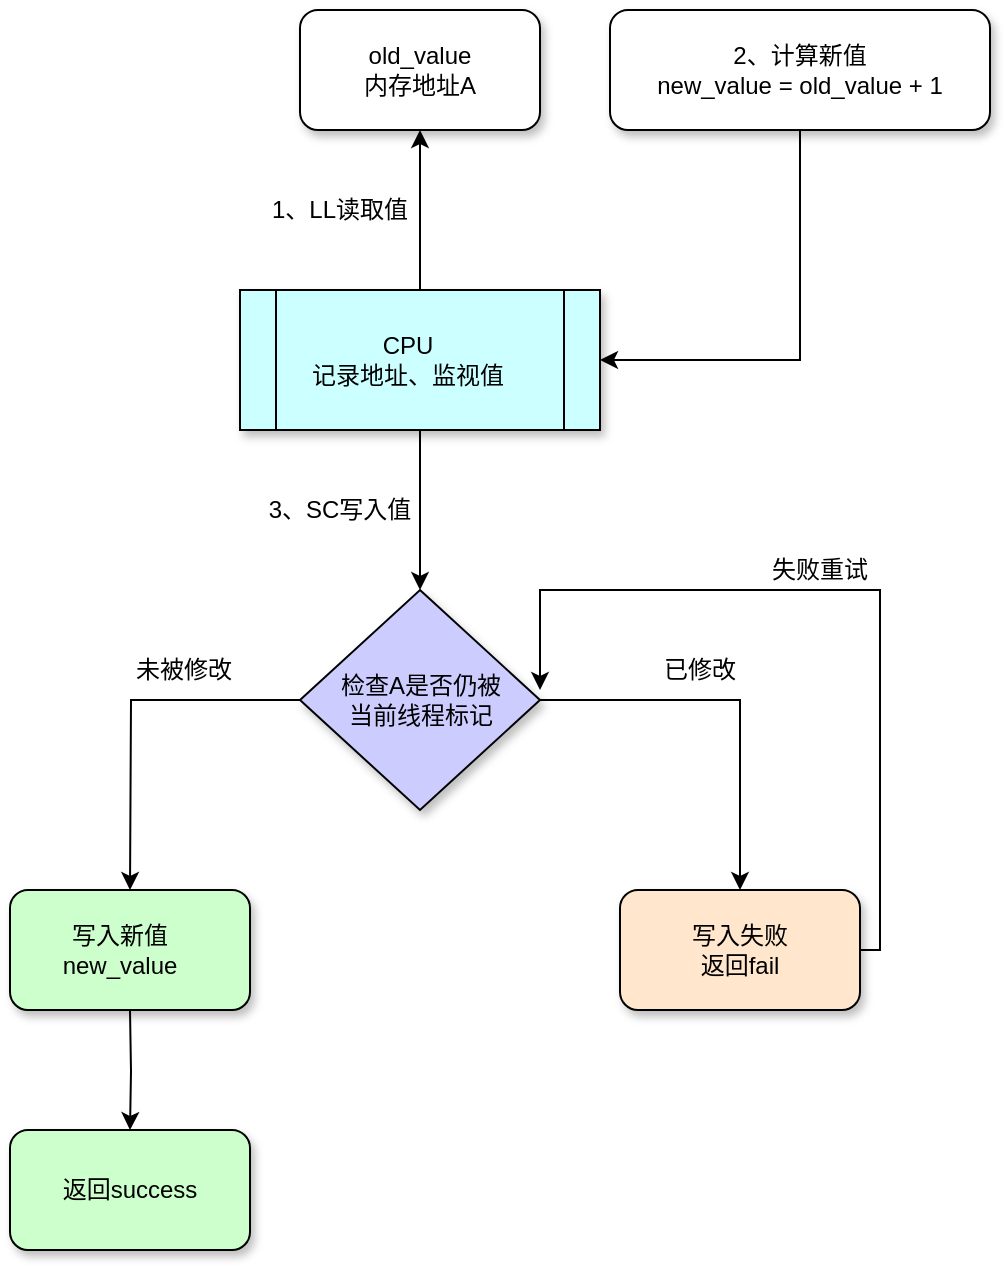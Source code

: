 <mxfile version="27.2.0">
  <diagram name="第 1 页" id="N6TFMFzziJsD8SJ4GxrR">
    <mxGraphModel dx="1206" dy="526" grid="1" gridSize="10" guides="1" tooltips="1" connect="1" arrows="1" fold="1" page="1" pageScale="1" pageWidth="827" pageHeight="1169" math="0" shadow="0">
      <root>
        <mxCell id="0" />
        <mxCell id="1" parent="0" />
        <mxCell id="SpDzLJsOlOCGqAqB04Pd-34" value="" style="rounded=1;whiteSpace=wrap;html=1;shadow=1;" vertex="1" parent="1">
          <mxGeometry x="310" y="290" width="120" height="60" as="geometry" />
        </mxCell>
        <mxCell id="SpDzLJsOlOCGqAqB04Pd-35" value="old_value&lt;div&gt;内存地址A&lt;br&gt;&lt;/div&gt;" style="text;strokeColor=none;align=center;fillColor=none;html=1;verticalAlign=middle;whiteSpace=wrap;rounded=0;" vertex="1" parent="1">
          <mxGeometry x="335" y="305" width="70" height="30" as="geometry" />
        </mxCell>
        <mxCell id="SpDzLJsOlOCGqAqB04Pd-55" style="edgeStyle=orthogonalEdgeStyle;rounded=0;orthogonalLoop=1;jettySize=auto;html=1;entryX=0.5;entryY=0;entryDx=0;entryDy=0;" edge="1" parent="1" target="SpDzLJsOlOCGqAqB04Pd-51">
          <mxGeometry relative="1" as="geometry">
            <mxPoint x="225" y="790" as="sourcePoint" />
          </mxGeometry>
        </mxCell>
        <mxCell id="SpDzLJsOlOCGqAqB04Pd-44" style="edgeStyle=orthogonalEdgeStyle;rounded=0;orthogonalLoop=1;jettySize=auto;html=1;entryX=0.5;entryY=0;entryDx=0;entryDy=0;" edge="1" parent="1" source="SpDzLJsOlOCGqAqB04Pd-38" target="SpDzLJsOlOCGqAqB04Pd-42">
          <mxGeometry relative="1" as="geometry" />
        </mxCell>
        <mxCell id="SpDzLJsOlOCGqAqB04Pd-82" style="edgeStyle=orthogonalEdgeStyle;rounded=0;orthogonalLoop=1;jettySize=auto;html=1;exitX=0.5;exitY=0;exitDx=0;exitDy=0;entryX=0.5;entryY=1;entryDx=0;entryDy=0;" edge="1" parent="1" source="SpDzLJsOlOCGqAqB04Pd-38" target="SpDzLJsOlOCGqAqB04Pd-34">
          <mxGeometry relative="1" as="geometry" />
        </mxCell>
        <mxCell id="SpDzLJsOlOCGqAqB04Pd-38" value="" style="shape=process;whiteSpace=wrap;html=1;backgroundOutline=1;fillColor=#CCFFFF;shadow=1;" vertex="1" parent="1">
          <mxGeometry x="280" y="430" width="180" height="70" as="geometry" />
        </mxCell>
        <mxCell id="SpDzLJsOlOCGqAqB04Pd-39" value="CPU&lt;div&gt;记录地址、监视值&lt;/div&gt;" style="text;strokeColor=none;align=center;fillColor=none;html=1;verticalAlign=middle;whiteSpace=wrap;rounded=0;" vertex="1" parent="1">
          <mxGeometry x="314" y="447.5" width="100" height="35" as="geometry" />
        </mxCell>
        <mxCell id="SpDzLJsOlOCGqAqB04Pd-41" value="1、LL读取值" style="text;strokeColor=none;align=center;fillColor=none;html=1;verticalAlign=middle;whiteSpace=wrap;rounded=0;" vertex="1" parent="1">
          <mxGeometry x="290" y="380" width="80" height="20" as="geometry" />
        </mxCell>
        <mxCell id="SpDzLJsOlOCGqAqB04Pd-47" style="edgeStyle=orthogonalEdgeStyle;rounded=0;orthogonalLoop=1;jettySize=auto;html=1;exitX=0;exitY=0.5;exitDx=0;exitDy=0;entryX=0.5;entryY=0;entryDx=0;entryDy=0;" edge="1" parent="1" source="SpDzLJsOlOCGqAqB04Pd-42">
          <mxGeometry relative="1" as="geometry">
            <mxPoint x="225" y="730" as="targetPoint" />
          </mxGeometry>
        </mxCell>
        <mxCell id="SpDzLJsOlOCGqAqB04Pd-64" style="edgeStyle=orthogonalEdgeStyle;rounded=0;orthogonalLoop=1;jettySize=auto;html=1;exitX=1;exitY=0.5;exitDx=0;exitDy=0;entryX=0.5;entryY=0;entryDx=0;entryDy=0;" edge="1" parent="1" source="SpDzLJsOlOCGqAqB04Pd-42" target="SpDzLJsOlOCGqAqB04Pd-56">
          <mxGeometry relative="1" as="geometry" />
        </mxCell>
        <mxCell id="SpDzLJsOlOCGqAqB04Pd-42" value="" style="rhombus;whiteSpace=wrap;html=1;fillColor=#CCCCFF;shadow=1;" vertex="1" parent="1">
          <mxGeometry x="310" y="580" width="120" height="110" as="geometry" />
        </mxCell>
        <mxCell id="SpDzLJsOlOCGqAqB04Pd-43" value="检查A是否仍被&lt;div&gt;当前线程标记&lt;/div&gt;" style="text;strokeColor=none;align=center;fillColor=none;html=1;verticalAlign=middle;whiteSpace=wrap;rounded=0;" vertex="1" parent="1">
          <mxGeometry x="327.5" y="620" width="85" height="30" as="geometry" />
        </mxCell>
        <mxCell id="SpDzLJsOlOCGqAqB04Pd-48" value="未被修改" style="text;strokeColor=none;align=center;fillColor=none;html=1;verticalAlign=middle;whiteSpace=wrap;rounded=0;" vertex="1" parent="1">
          <mxGeometry x="224" y="610" width="56" height="20" as="geometry" />
        </mxCell>
        <mxCell id="SpDzLJsOlOCGqAqB04Pd-51" value="" style="rounded=1;whiteSpace=wrap;html=1;shadow=1;fillColor=#CCFFCC;" vertex="1" parent="1">
          <mxGeometry x="165" y="850" width="120" height="60" as="geometry" />
        </mxCell>
        <mxCell id="SpDzLJsOlOCGqAqB04Pd-52" value="返回success" style="text;strokeColor=none;align=center;fillColor=none;html=1;verticalAlign=middle;whiteSpace=wrap;rounded=0;" vertex="1" parent="1">
          <mxGeometry x="190" y="870" width="70" height="20" as="geometry" />
        </mxCell>
        <mxCell id="SpDzLJsOlOCGqAqB04Pd-65" style="edgeStyle=orthogonalEdgeStyle;rounded=0;orthogonalLoop=1;jettySize=auto;html=1;exitX=1;exitY=0.5;exitDx=0;exitDy=0;" edge="1" parent="1" source="SpDzLJsOlOCGqAqB04Pd-56">
          <mxGeometry relative="1" as="geometry">
            <mxPoint x="430" y="630" as="targetPoint" />
            <Array as="points">
              <mxPoint x="600" y="760" />
              <mxPoint x="600" y="580" />
              <mxPoint x="430" y="580" />
            </Array>
          </mxGeometry>
        </mxCell>
        <mxCell id="SpDzLJsOlOCGqAqB04Pd-56" value="" style="rounded=1;whiteSpace=wrap;html=1;shadow=1;fillColor=#FFE6CC;" vertex="1" parent="1">
          <mxGeometry x="470" y="730" width="120" height="60" as="geometry" />
        </mxCell>
        <mxCell id="SpDzLJsOlOCGqAqB04Pd-58" value="已修改" style="text;strokeColor=none;align=center;fillColor=none;html=1;verticalAlign=middle;whiteSpace=wrap;rounded=0;" vertex="1" parent="1">
          <mxGeometry x="490" y="610" width="40" height="20" as="geometry" />
        </mxCell>
        <mxCell id="SpDzLJsOlOCGqAqB04Pd-59" value="写入失败&lt;div&gt;返回fail&lt;/div&gt;" style="text;strokeColor=none;align=center;fillColor=none;html=1;verticalAlign=middle;whiteSpace=wrap;rounded=0;" vertex="1" parent="1">
          <mxGeometry x="500" y="745" width="60" height="30" as="geometry" />
        </mxCell>
        <mxCell id="SpDzLJsOlOCGqAqB04Pd-60" value="3、SC写入值" style="text;strokeColor=none;align=center;fillColor=none;html=1;verticalAlign=middle;whiteSpace=wrap;rounded=0;" vertex="1" parent="1">
          <mxGeometry x="290" y="530" width="80" height="20" as="geometry" />
        </mxCell>
        <mxCell id="SpDzLJsOlOCGqAqB04Pd-66" value="失败重试" style="text;strokeColor=none;align=center;fillColor=none;html=1;verticalAlign=middle;whiteSpace=wrap;rounded=0;" vertex="1" parent="1">
          <mxGeometry x="540" y="560" width="60" height="20" as="geometry" />
        </mxCell>
        <mxCell id="SpDzLJsOlOCGqAqB04Pd-80" style="edgeStyle=orthogonalEdgeStyle;rounded=0;orthogonalLoop=1;jettySize=auto;html=1;exitX=0.5;exitY=1;exitDx=0;exitDy=0;entryX=1;entryY=0.5;entryDx=0;entryDy=0;" edge="1" parent="1" source="SpDzLJsOlOCGqAqB04Pd-71" target="SpDzLJsOlOCGqAqB04Pd-38">
          <mxGeometry relative="1" as="geometry" />
        </mxCell>
        <mxCell id="SpDzLJsOlOCGqAqB04Pd-71" value="" style="rounded=1;whiteSpace=wrap;html=1;shadow=1;" vertex="1" parent="1">
          <mxGeometry x="465" y="290" width="190" height="60" as="geometry" />
        </mxCell>
        <mxCell id="SpDzLJsOlOCGqAqB04Pd-72" value="2、计算新值&lt;div&gt;new_value = old_value + 1&lt;/div&gt;" style="text;strokeColor=none;align=center;fillColor=none;html=1;verticalAlign=middle;whiteSpace=wrap;rounded=0;" vertex="1" parent="1">
          <mxGeometry x="480" y="305" width="160" height="30" as="geometry" />
        </mxCell>
        <mxCell id="SpDzLJsOlOCGqAqB04Pd-74" value="" style="rounded=1;whiteSpace=wrap;html=1;fillColor=#CCFFCC;shadow=1;" vertex="1" parent="1">
          <mxGeometry x="165" y="730" width="120" height="60" as="geometry" />
        </mxCell>
        <mxCell id="SpDzLJsOlOCGqAqB04Pd-75" value="写入新值&lt;div&gt;new_value&lt;/div&gt;" style="text;strokeColor=none;align=center;fillColor=none;html=1;verticalAlign=middle;whiteSpace=wrap;rounded=0;" vertex="1" parent="1">
          <mxGeometry x="185" y="745" width="70" height="30" as="geometry" />
        </mxCell>
      </root>
    </mxGraphModel>
  </diagram>
</mxfile>
